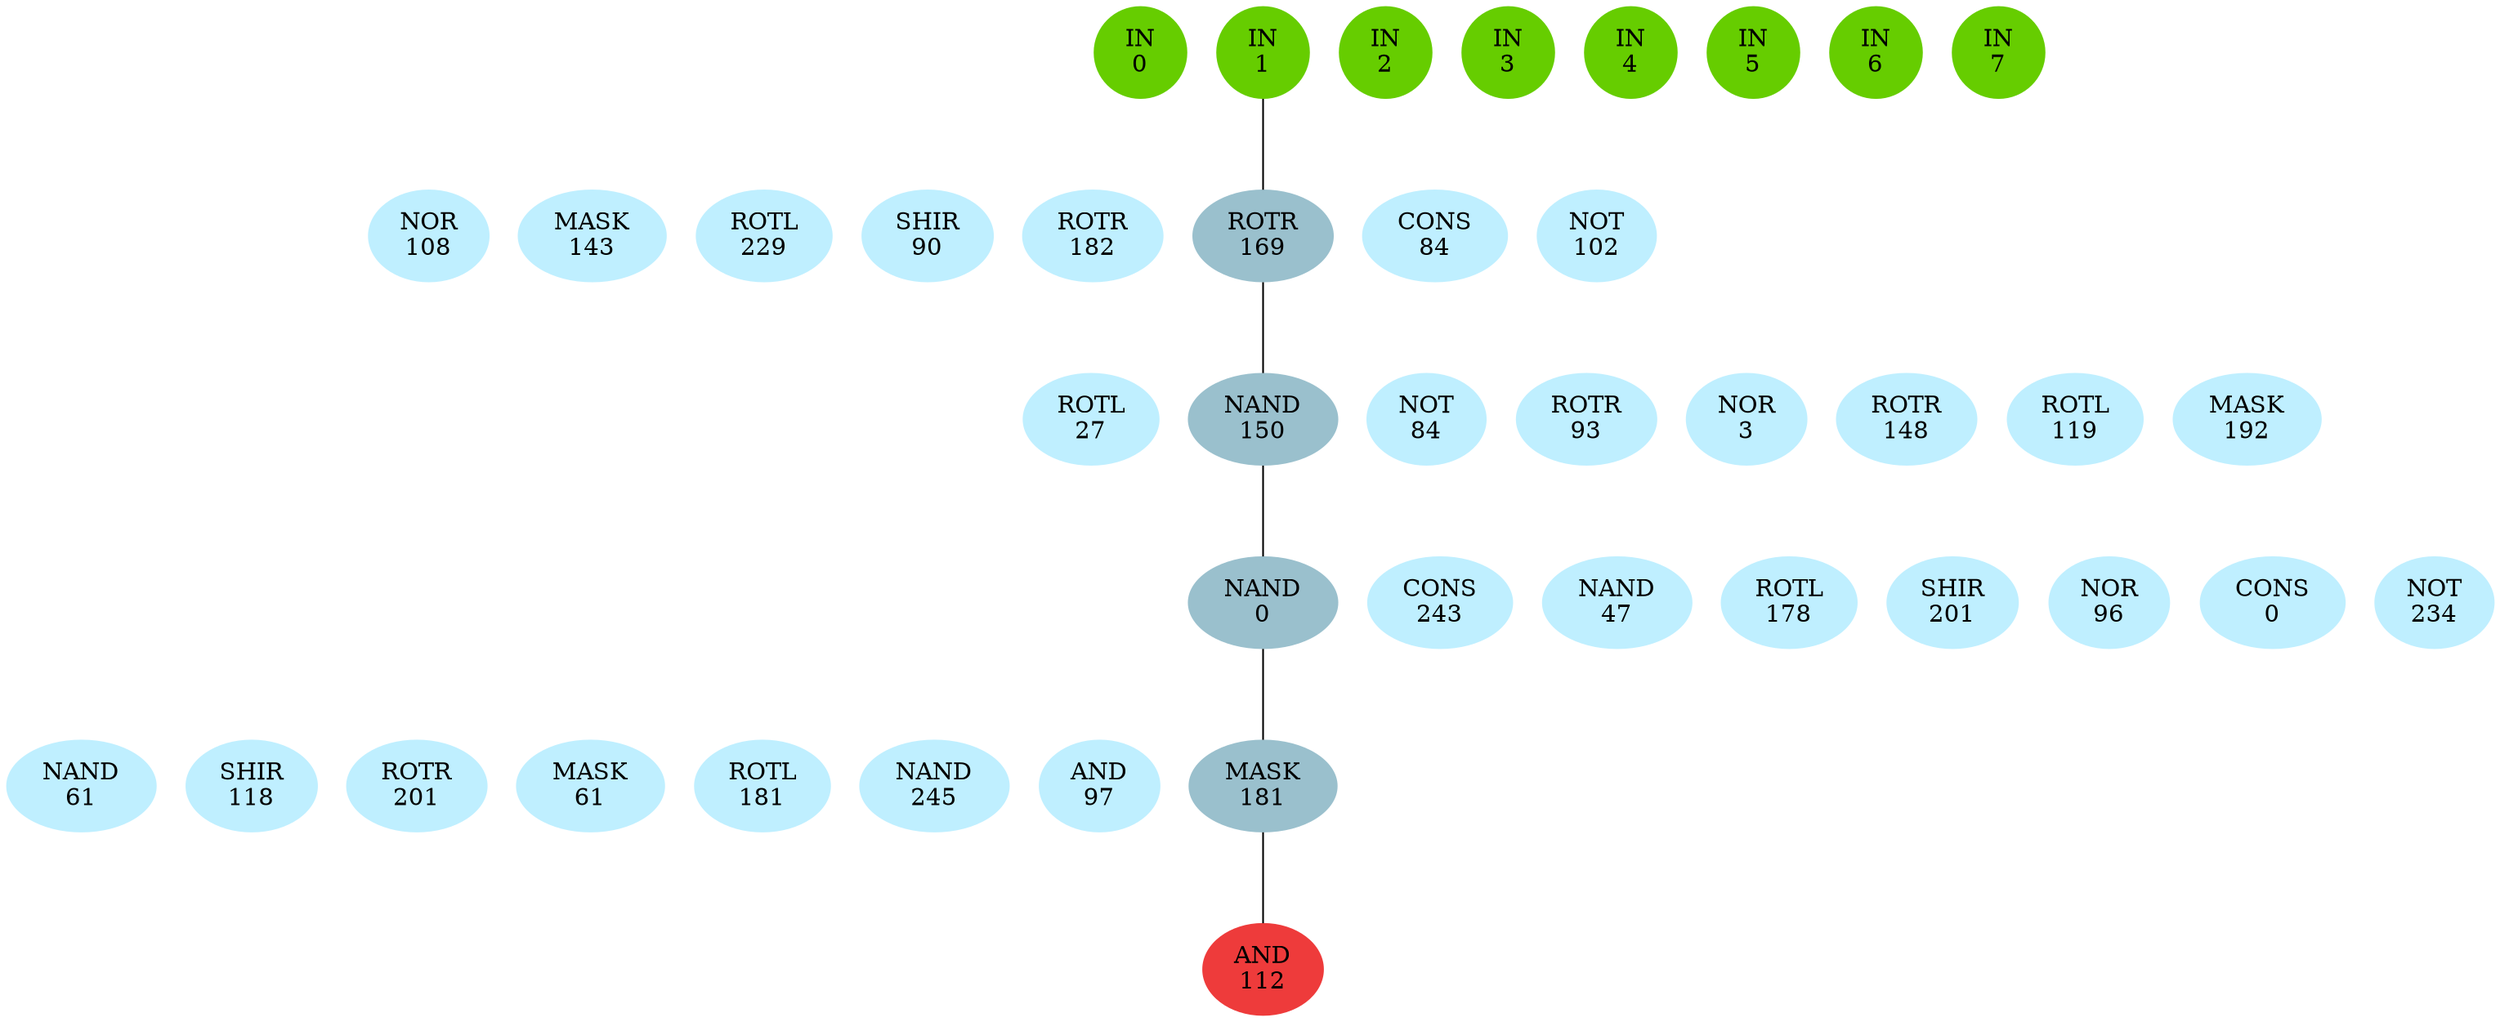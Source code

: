 graph EACircuit {
rankdir=BT;
ranksep=0.75;
ordering=out;
splines=polyline;
node [style=filled, color=lightblue2];

{ rank=same;
node [color=chartreuse3];
"-1_0"[label="IN\n0"];
node [color=chartreuse3];
"-1_1"[label="IN\n1"];
node [color=chartreuse3];
"-1_2"[label="IN\n2"];
node [color=chartreuse3];
"-1_3"[label="IN\n3"];
node [color=chartreuse3];
"-1_4"[label="IN\n4"];
node [color=chartreuse3];
"-1_5"[label="IN\n5"];
node [color=chartreuse3];
"-1_6"[label="IN\n6"];
node [color=chartreuse3];
"-1_7"[label="IN\n7"];
}
{ rank=same;
node [color=lightblue1];
"0_0"[label="NOR\n108"];
node [color=lightblue1];
"0_1"[label="MASK\n143"];
node [color=lightblue1];
"0_2"[label="ROTL\n229"];
node [color=lightblue1];
"0_3"[label="SHIR\n90"];
node [color=lightblue1];
"0_4"[label="ROTR\n182"];
node [color=lightblue3];
"0_5"[label="ROTR\n169"];
node [color=lightblue1];
"0_6"[label="CONS\n84"];
node [color=lightblue1];
"0_7"[label="NOT\n102"];
}
{ rank=same;
node [color=lightblue1];
"1_0"[label="ROTL\n27"];
node [color=lightblue3];
"1_1"[label="NAND\n150"];
node [color=lightblue1];
"1_2"[label="NOT\n84"];
node [color=lightblue1];
"1_3"[label="ROTR\n93"];
node [color=lightblue1];
"1_4"[label="NOR\n3"];
node [color=lightblue1];
"1_5"[label="ROTR\n148"];
node [color=lightblue1];
"1_6"[label="ROTL\n119"];
node [color=lightblue1];
"1_7"[label="MASK\n192"];
}
{ rank=same;
node [color=lightblue3];
"2_0"[label="NAND\n0"];
node [color=lightblue1];
"2_1"[label="CONS\n243"];
node [color=lightblue1];
"2_2"[label="NAND\n47"];
node [color=lightblue1];
"2_3"[label="ROTL\n178"];
node [color=lightblue1];
"2_4"[label="SHIR\n201"];
node [color=lightblue1];
"2_5"[label="NOR\n96"];
node [color=lightblue1];
"2_6"[label="CONS\n0"];
node [color=lightblue1];
"2_7"[label="NOT\n234"];
}
{ rank=same;
node [color=lightblue1];
"3_0"[label="NAND\n61"];
node [color=lightblue1];
"3_1"[label="SHIR\n118"];
node [color=lightblue1];
"3_2"[label="ROTR\n201"];
node [color=lightblue1];
"3_3"[label="MASK\n61"];
node [color=lightblue1];
"3_4"[label="ROTL\n181"];
node [color=lightblue1];
"3_5"[label="NAND\n245"];
node [color=lightblue1];
"3_6"[label="AND\n97"];
node [color=lightblue3];
"3_7"[label="MASK\n181"];
}
{ rank=same;
node [color=brown2];
"4_0"[label="AND\n112"];
}
edge[style=invis];
"-1_0" -- "-1_1" -- "-1_2" -- "-1_3" -- "-1_4" -- "-1_5" -- "-1_6" -- "-1_7";
"0_0" -- "0_1" -- "0_2" -- "0_3" -- "0_4" -- "0_5" -- "0_6" -- "0_7";
"1_0" -- "1_1" -- "1_2" -- "1_3" -- "1_4" -- "1_5" -- "1_6" -- "1_7";
"2_0" -- "2_1" -- "2_2" -- "2_3" -- "2_4" -- "2_5" -- "2_6" -- "2_7";
"3_0" -- "3_1" -- "3_2" -- "3_3" -- "3_4" -- "3_5" -- "3_6" -- "3_7";
"4_0" -- "4_0";
edge[style=solid];
"0_5" -- "-1_1";
"1_1" -- "0_5";
"2_0" -- "1_1";
"3_7" -- "2_0";
"4_0" -- "3_7";
}